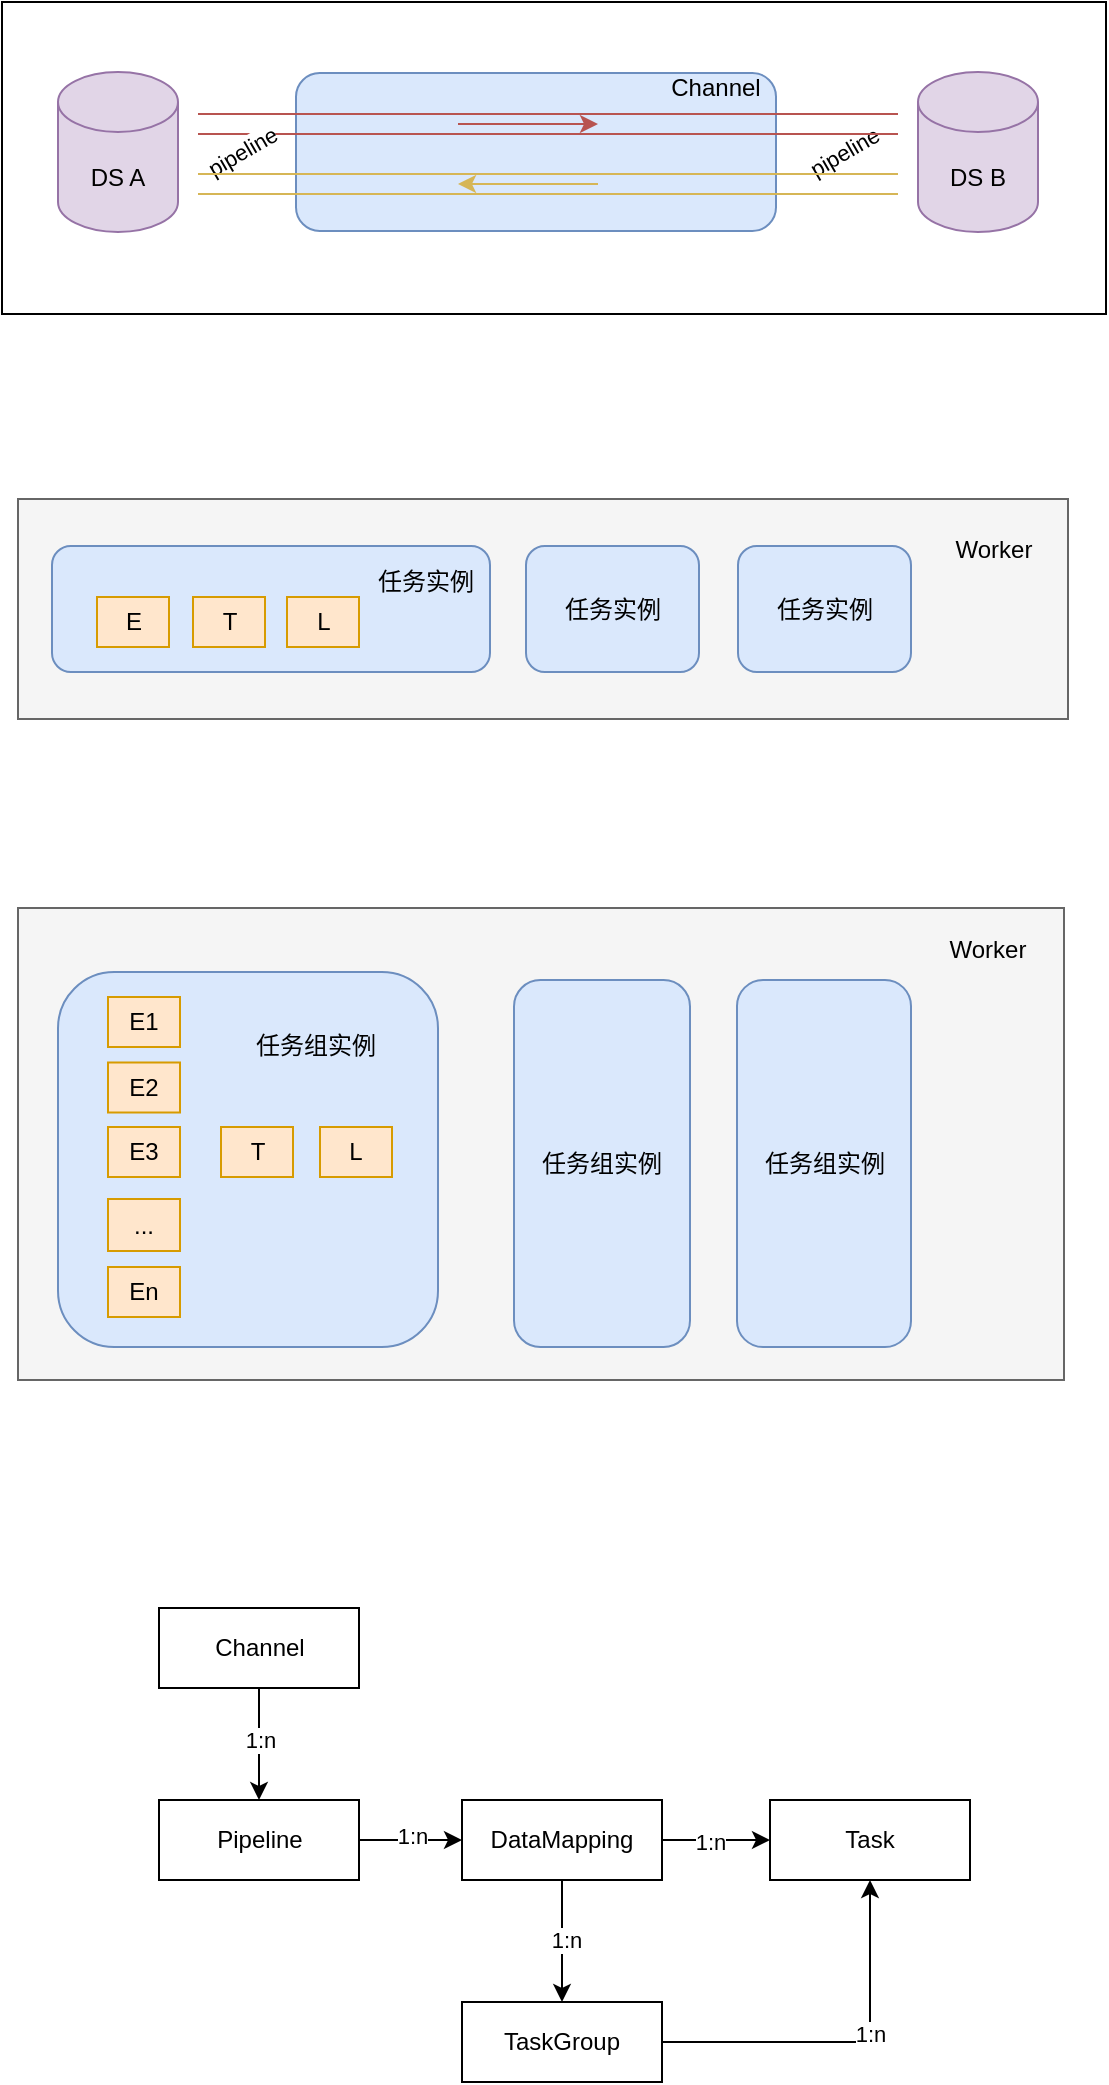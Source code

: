 <mxfile version="21.2.1" type="github">
  <diagram name="第 1 页" id="QBF703WfC1bJtobeGhCa">
    <mxGraphModel dx="1694" dy="1060" grid="0" gridSize="10" guides="1" tooltips="1" connect="1" arrows="1" fold="1" page="1" pageScale="1" pageWidth="827" pageHeight="5000" math="0" shadow="0">
      <root>
        <mxCell id="0" />
        <mxCell id="1" parent="0" />
        <mxCell id="PcVWDQf7pGQgmWW3qAXG-42" value="" style="rounded=0;whiteSpace=wrap;html=1;" parent="1" vertex="1">
          <mxGeometry x="162" y="96" width="552" height="156" as="geometry" />
        </mxCell>
        <mxCell id="PcVWDQf7pGQgmWW3qAXG-22" value="DS A" style="shape=cylinder3;whiteSpace=wrap;html=1;boundedLbl=1;backgroundOutline=1;size=15;fillColor=#e1d5e7;strokeColor=#9673a6;" parent="1" vertex="1">
          <mxGeometry x="190" y="131" width="60" height="80" as="geometry" />
        </mxCell>
        <mxCell id="PcVWDQf7pGQgmWW3qAXG-23" value="DS B" style="shape=cylinder3;whiteSpace=wrap;html=1;boundedLbl=1;backgroundOutline=1;size=15;fillColor=#e1d5e7;strokeColor=#9673a6;" parent="1" vertex="1">
          <mxGeometry x="620" y="131" width="60" height="80" as="geometry" />
        </mxCell>
        <mxCell id="PcVWDQf7pGQgmWW3qAXG-24" value="" style="rounded=1;whiteSpace=wrap;html=1;fillColor=#dae8fc;strokeColor=#6c8ebf;" parent="1" vertex="1">
          <mxGeometry x="309" y="131.5" width="240" height="79" as="geometry" />
        </mxCell>
        <mxCell id="PcVWDQf7pGQgmWW3qAXG-33" value="" style="endArrow=classic;html=1;rounded=0;fillColor=#f8cecc;strokeColor=#b85450;" parent="1" edge="1">
          <mxGeometry width="50" height="50" relative="1" as="geometry">
            <mxPoint x="390" y="157" as="sourcePoint" />
            <mxPoint x="460" y="157" as="targetPoint" />
          </mxGeometry>
        </mxCell>
        <mxCell id="PcVWDQf7pGQgmWW3qAXG-35" value="" style="endArrow=classic;html=1;rounded=0;fillColor=#fff2cc;strokeColor=#d6b656;" parent="1" edge="1">
          <mxGeometry width="50" height="50" relative="1" as="geometry">
            <mxPoint x="460" y="187" as="sourcePoint" />
            <mxPoint x="390" y="187" as="targetPoint" />
          </mxGeometry>
        </mxCell>
        <mxCell id="PcVWDQf7pGQgmWW3qAXG-39" value="Channel" style="text;html=1;strokeColor=none;fillColor=none;align=center;verticalAlign=middle;whiteSpace=wrap;rounded=0;" parent="1" vertex="1">
          <mxGeometry x="489" y="124" width="60" height="30" as="geometry" />
        </mxCell>
        <mxCell id="PcVWDQf7pGQgmWW3qAXG-40" value="pipeline" style="edgeLabel;html=1;align=center;verticalAlign=middle;resizable=0;points=[];rotation=-30;" parent="1" vertex="1" connectable="0">
          <mxGeometry x="583.003" y="171.0" as="geometry" />
        </mxCell>
        <mxCell id="PcVWDQf7pGQgmWW3qAXG-29" value="" style="shape=link;html=1;rounded=0;width=10;fillColor=#f8cecc;strokeColor=#b85450;" parent="1" edge="1">
          <mxGeometry width="100" relative="1" as="geometry">
            <mxPoint x="260" y="157" as="sourcePoint" />
            <mxPoint x="610" y="157" as="targetPoint" />
          </mxGeometry>
        </mxCell>
        <mxCell id="PcVWDQf7pGQgmWW3qAXG-38" value="pipeline" style="edgeLabel;html=1;align=center;verticalAlign=middle;resizable=0;points=[];rotation=-30;" parent="PcVWDQf7pGQgmWW3qAXG-29" vertex="1" connectable="0">
          <mxGeometry x="-0.935" y="4" relative="1" as="geometry">
            <mxPoint x="10" y="18" as="offset" />
          </mxGeometry>
        </mxCell>
        <mxCell id="PcVWDQf7pGQgmWW3qAXG-34" value="" style="shape=link;html=1;rounded=0;width=10;fillColor=#fff2cc;strokeColor=#d6b656;" parent="1" edge="1">
          <mxGeometry width="100" relative="1" as="geometry">
            <mxPoint x="260" y="187" as="sourcePoint" />
            <mxPoint x="610" y="187" as="targetPoint" />
          </mxGeometry>
        </mxCell>
        <mxCell id="NRlv5K5fv_qLAyJL0CGP-3" value="" style="rounded=0;whiteSpace=wrap;html=1;fillColor=#f5f5f5;strokeColor=#666666;fontColor=#333333;" parent="1" vertex="1">
          <mxGeometry x="170" y="344.5" width="525" height="110" as="geometry" />
        </mxCell>
        <mxCell id="NRlv5K5fv_qLAyJL0CGP-6" value="" style="rounded=1;whiteSpace=wrap;html=1;fillColor=#dae8fc;strokeColor=#6c8ebf;" parent="1" vertex="1">
          <mxGeometry x="187" y="368" width="219" height="63" as="geometry" />
        </mxCell>
        <mxCell id="NRlv5K5fv_qLAyJL0CGP-5" value="E" style="rounded=0;whiteSpace=wrap;html=1;fillColor=#ffe6cc;strokeColor=#d79b00;" parent="1" vertex="1">
          <mxGeometry x="209.5" y="393.5" width="36" height="25" as="geometry" />
        </mxCell>
        <mxCell id="NRlv5K5fv_qLAyJL0CGP-7" value="T" style="rounded=0;whiteSpace=wrap;html=1;fillColor=#ffe6cc;strokeColor=#d79b00;" parent="1" vertex="1">
          <mxGeometry x="257.5" y="393.5" width="36" height="25" as="geometry" />
        </mxCell>
        <mxCell id="NRlv5K5fv_qLAyJL0CGP-8" value="L" style="rounded=0;whiteSpace=wrap;html=1;fillColor=#ffe6cc;strokeColor=#d79b00;" parent="1" vertex="1">
          <mxGeometry x="304.5" y="393.5" width="36" height="25" as="geometry" />
        </mxCell>
        <mxCell id="NRlv5K5fv_qLAyJL0CGP-4" value="任务实例" style="text;html=1;strokeColor=none;fillColor=none;align=center;verticalAlign=middle;whiteSpace=wrap;rounded=0;" parent="1" vertex="1">
          <mxGeometry x="344" y="371" width="60" height="30" as="geometry" />
        </mxCell>
        <mxCell id="NRlv5K5fv_qLAyJL0CGP-11" value="任务实例" style="rounded=1;whiteSpace=wrap;html=1;fillColor=#dae8fc;strokeColor=#6c8ebf;" parent="1" vertex="1">
          <mxGeometry x="424" y="368" width="86.5" height="63" as="geometry" />
        </mxCell>
        <mxCell id="NRlv5K5fv_qLAyJL0CGP-12" value="任务实例" style="rounded=1;whiteSpace=wrap;html=1;fillColor=#dae8fc;strokeColor=#6c8ebf;" parent="1" vertex="1">
          <mxGeometry x="530" y="368" width="86.5" height="63" as="geometry" />
        </mxCell>
        <mxCell id="NRlv5K5fv_qLAyJL0CGP-2" value="Worker" style="text;html=1;strokeColor=none;fillColor=none;align=center;verticalAlign=middle;whiteSpace=wrap;rounded=0;" parent="1" vertex="1">
          <mxGeometry x="628" y="355" width="60" height="30" as="geometry" />
        </mxCell>
        <mxCell id="NRlv5K5fv_qLAyJL0CGP-14" value="" style="rounded=0;whiteSpace=wrap;html=1;fillColor=#f5f5f5;strokeColor=#666666;fontColor=#333333;" parent="1" vertex="1">
          <mxGeometry x="170" y="549" width="523" height="236" as="geometry" />
        </mxCell>
        <mxCell id="NRlv5K5fv_qLAyJL0CGP-15" value="" style="rounded=1;whiteSpace=wrap;html=1;fillColor=#dae8fc;strokeColor=#6c8ebf;" parent="1" vertex="1">
          <mxGeometry x="190" y="581" width="190" height="187.5" as="geometry" />
        </mxCell>
        <mxCell id="NRlv5K5fv_qLAyJL0CGP-17" value="T" style="rounded=0;whiteSpace=wrap;html=1;fillColor=#ffe6cc;strokeColor=#d79b00;" parent="1" vertex="1">
          <mxGeometry x="271.5" y="658.5" width="36" height="25" as="geometry" />
        </mxCell>
        <mxCell id="NRlv5K5fv_qLAyJL0CGP-18" value="L" style="rounded=0;whiteSpace=wrap;html=1;fillColor=#ffe6cc;strokeColor=#d79b00;" parent="1" vertex="1">
          <mxGeometry x="321" y="658.5" width="36" height="25" as="geometry" />
        </mxCell>
        <mxCell id="NRlv5K5fv_qLAyJL0CGP-19" value="任务组实例" style="text;html=1;strokeColor=none;fillColor=none;align=center;verticalAlign=middle;whiteSpace=wrap;rounded=0;" parent="1" vertex="1">
          <mxGeometry x="284" y="602.5" width="70" height="30" as="geometry" />
        </mxCell>
        <mxCell id="NRlv5K5fv_qLAyJL0CGP-20" value="任务组实例" style="rounded=1;whiteSpace=wrap;html=1;fillColor=#dae8fc;strokeColor=#6c8ebf;" parent="1" vertex="1">
          <mxGeometry x="418" y="585" width="88" height="183.5" as="geometry" />
        </mxCell>
        <mxCell id="NRlv5K5fv_qLAyJL0CGP-22" value="Worker" style="text;html=1;strokeColor=none;fillColor=none;align=center;verticalAlign=middle;whiteSpace=wrap;rounded=0;" parent="1" vertex="1">
          <mxGeometry x="625" y="555" width="60" height="30" as="geometry" />
        </mxCell>
        <mxCell id="NRlv5K5fv_qLAyJL0CGP-23" value="E2" style="rounded=0;whiteSpace=wrap;html=1;fillColor=#ffe6cc;strokeColor=#d79b00;" parent="1" vertex="1">
          <mxGeometry x="215" y="626.25" width="36" height="25" as="geometry" />
        </mxCell>
        <mxCell id="NRlv5K5fv_qLAyJL0CGP-24" value="..." style="rounded=0;whiteSpace=wrap;html=1;fillColor=#ffe6cc;strokeColor=#d79b00;" parent="1" vertex="1">
          <mxGeometry x="215" y="694.5" width="36" height="26" as="geometry" />
        </mxCell>
        <mxCell id="NRlv5K5fv_qLAyJL0CGP-25" value="En" style="rounded=0;whiteSpace=wrap;html=1;fillColor=#ffe6cc;strokeColor=#d79b00;" parent="1" vertex="1">
          <mxGeometry x="215" y="728.5" width="36" height="25" as="geometry" />
        </mxCell>
        <mxCell id="NRlv5K5fv_qLAyJL0CGP-26" value="E3" style="rounded=0;whiteSpace=wrap;html=1;fillColor=#ffe6cc;strokeColor=#d79b00;" parent="1" vertex="1">
          <mxGeometry x="215" y="658.5" width="36" height="25" as="geometry" />
        </mxCell>
        <mxCell id="NRlv5K5fv_qLAyJL0CGP-16" value="E1" style="rounded=0;whiteSpace=wrap;html=1;fillColor=#ffe6cc;strokeColor=#d79b00;" parent="1" vertex="1">
          <mxGeometry x="215" y="593.5" width="36" height="25" as="geometry" />
        </mxCell>
        <mxCell id="NRlv5K5fv_qLAyJL0CGP-27" value="任务组实例" style="rounded=1;whiteSpace=wrap;html=1;fillColor=#dae8fc;strokeColor=#6c8ebf;" parent="1" vertex="1">
          <mxGeometry x="529.5" y="585" width="87" height="183.5" as="geometry" />
        </mxCell>
        <mxCell id="jr5ixfnCn6pc78b9TWyv-1" value="Channel" style="whiteSpace=wrap;html=1;align=center;" vertex="1" parent="1">
          <mxGeometry x="240.5" y="899" width="100" height="40" as="geometry" />
        </mxCell>
        <mxCell id="jr5ixfnCn6pc78b9TWyv-8" value="" style="edgeStyle=orthogonalEdgeStyle;rounded=0;orthogonalLoop=1;jettySize=auto;html=1;endArrow=classic;endFill=1;" edge="1" parent="1" source="jr5ixfnCn6pc78b9TWyv-2" target="jr5ixfnCn6pc78b9TWyv-3">
          <mxGeometry relative="1" as="geometry" />
        </mxCell>
        <mxCell id="jr5ixfnCn6pc78b9TWyv-12" value="1:n" style="edgeLabel;html=1;align=center;verticalAlign=middle;resizable=0;points=[];" vertex="1" connectable="0" parent="jr5ixfnCn6pc78b9TWyv-8">
          <mxGeometry x="-0.243" relative="1" as="geometry">
            <mxPoint x="7" y="-2" as="offset" />
          </mxGeometry>
        </mxCell>
        <mxCell id="jr5ixfnCn6pc78b9TWyv-9" value="" style="edgeStyle=orthogonalEdgeStyle;rounded=0;orthogonalLoop=1;jettySize=auto;html=1;endArrow=none;endFill=0;startArrow=classic;startFill=1;" edge="1" parent="1" source="jr5ixfnCn6pc78b9TWyv-2" target="jr5ixfnCn6pc78b9TWyv-1">
          <mxGeometry relative="1" as="geometry" />
        </mxCell>
        <mxCell id="jr5ixfnCn6pc78b9TWyv-11" value="1:n" style="edgeLabel;html=1;align=center;verticalAlign=middle;resizable=0;points=[];" vertex="1" connectable="0" parent="jr5ixfnCn6pc78b9TWyv-9">
          <mxGeometry x="0.395" y="-2" relative="1" as="geometry">
            <mxPoint x="-2" y="9" as="offset" />
          </mxGeometry>
        </mxCell>
        <mxCell id="jr5ixfnCn6pc78b9TWyv-2" value="Pipeline" style="whiteSpace=wrap;html=1;align=center;" vertex="1" parent="1">
          <mxGeometry x="240.5" y="995" width="100" height="40" as="geometry" />
        </mxCell>
        <mxCell id="jr5ixfnCn6pc78b9TWyv-7" value="" style="edgeStyle=orthogonalEdgeStyle;rounded=0;orthogonalLoop=1;jettySize=auto;html=1;endArrow=classic;endFill=1;" edge="1" parent="1" source="jr5ixfnCn6pc78b9TWyv-3" target="jr5ixfnCn6pc78b9TWyv-5">
          <mxGeometry relative="1" as="geometry" />
        </mxCell>
        <mxCell id="jr5ixfnCn6pc78b9TWyv-14" value="1:n" style="edgeLabel;html=1;align=center;verticalAlign=middle;resizable=0;points=[];" vertex="1" connectable="0" parent="jr5ixfnCn6pc78b9TWyv-7">
          <mxGeometry x="-0.016" y="2" relative="1" as="geometry">
            <mxPoint as="offset" />
          </mxGeometry>
        </mxCell>
        <mxCell id="jr5ixfnCn6pc78b9TWyv-10" value="" style="edgeStyle=orthogonalEdgeStyle;rounded=0;orthogonalLoop=1;jettySize=auto;html=1;endArrow=classic;endFill=1;" edge="1" parent="1" source="jr5ixfnCn6pc78b9TWyv-3" target="jr5ixfnCn6pc78b9TWyv-4">
          <mxGeometry relative="1" as="geometry" />
        </mxCell>
        <mxCell id="jr5ixfnCn6pc78b9TWyv-13" value="1:n" style="edgeLabel;html=1;align=center;verticalAlign=middle;resizable=0;points=[];" vertex="1" connectable="0" parent="jr5ixfnCn6pc78b9TWyv-10">
          <mxGeometry x="-0.111" y="-1" relative="1" as="geometry">
            <mxPoint as="offset" />
          </mxGeometry>
        </mxCell>
        <mxCell id="jr5ixfnCn6pc78b9TWyv-3" value="DataMapping" style="whiteSpace=wrap;html=1;align=center;" vertex="1" parent="1">
          <mxGeometry x="392" y="995" width="100" height="40" as="geometry" />
        </mxCell>
        <mxCell id="jr5ixfnCn6pc78b9TWyv-4" value="Task" style="whiteSpace=wrap;html=1;align=center;" vertex="1" parent="1">
          <mxGeometry x="546" y="995" width="100" height="40" as="geometry" />
        </mxCell>
        <mxCell id="jr5ixfnCn6pc78b9TWyv-15" style="edgeStyle=orthogonalEdgeStyle;rounded=0;orthogonalLoop=1;jettySize=auto;html=1;exitX=1;exitY=0.5;exitDx=0;exitDy=0;entryX=0.5;entryY=1;entryDx=0;entryDy=0;" edge="1" parent="1" source="jr5ixfnCn6pc78b9TWyv-5" target="jr5ixfnCn6pc78b9TWyv-4">
          <mxGeometry relative="1" as="geometry" />
        </mxCell>
        <mxCell id="jr5ixfnCn6pc78b9TWyv-16" value="1:n" style="edgeLabel;html=1;align=center;verticalAlign=middle;resizable=0;points=[];" vertex="1" connectable="0" parent="jr5ixfnCn6pc78b9TWyv-15">
          <mxGeometry x="0.168" relative="1" as="geometry">
            <mxPoint as="offset" />
          </mxGeometry>
        </mxCell>
        <mxCell id="jr5ixfnCn6pc78b9TWyv-5" value="TaskGroup" style="whiteSpace=wrap;html=1;align=center;" vertex="1" parent="1">
          <mxGeometry x="392" y="1096" width="100" height="40" as="geometry" />
        </mxCell>
      </root>
    </mxGraphModel>
  </diagram>
</mxfile>
